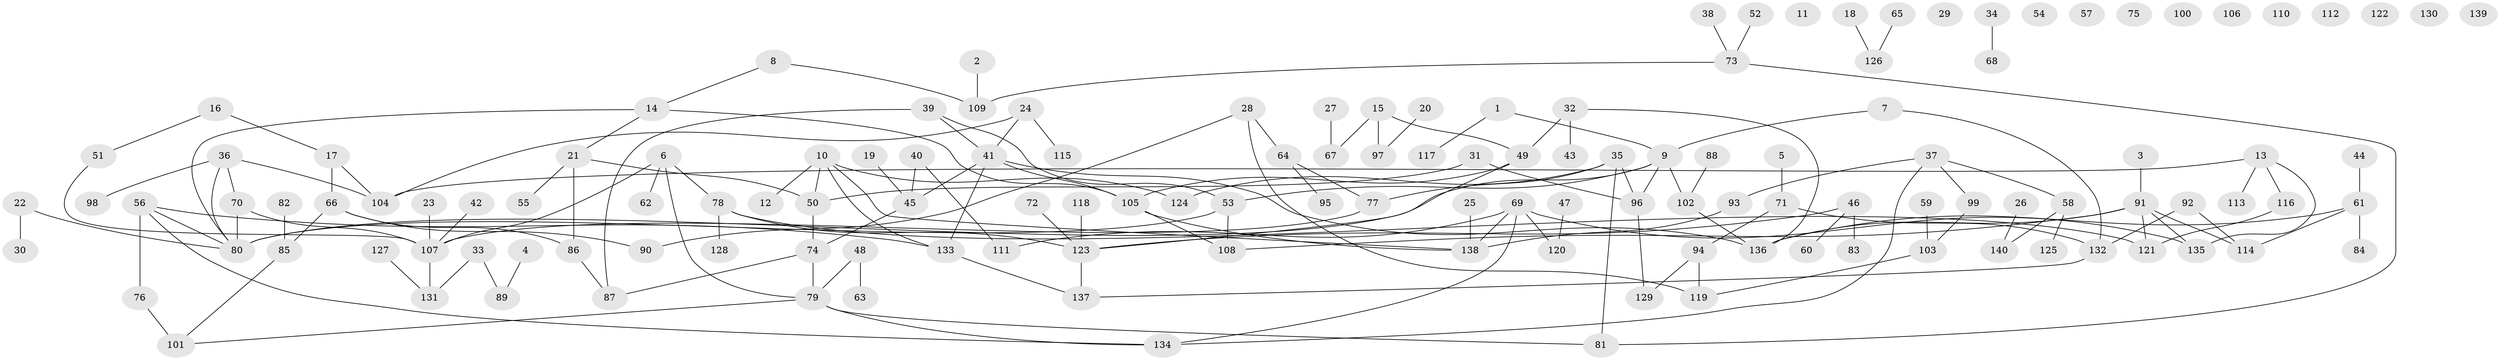 // Generated by graph-tools (version 1.1) at 2025/25/03/09/25 03:25:19]
// undirected, 140 vertices, 166 edges
graph export_dot {
graph [start="1"]
  node [color=gray90,style=filled];
  1;
  2;
  3;
  4;
  5;
  6;
  7;
  8;
  9;
  10;
  11;
  12;
  13;
  14;
  15;
  16;
  17;
  18;
  19;
  20;
  21;
  22;
  23;
  24;
  25;
  26;
  27;
  28;
  29;
  30;
  31;
  32;
  33;
  34;
  35;
  36;
  37;
  38;
  39;
  40;
  41;
  42;
  43;
  44;
  45;
  46;
  47;
  48;
  49;
  50;
  51;
  52;
  53;
  54;
  55;
  56;
  57;
  58;
  59;
  60;
  61;
  62;
  63;
  64;
  65;
  66;
  67;
  68;
  69;
  70;
  71;
  72;
  73;
  74;
  75;
  76;
  77;
  78;
  79;
  80;
  81;
  82;
  83;
  84;
  85;
  86;
  87;
  88;
  89;
  90;
  91;
  92;
  93;
  94;
  95;
  96;
  97;
  98;
  99;
  100;
  101;
  102;
  103;
  104;
  105;
  106;
  107;
  108;
  109;
  110;
  111;
  112;
  113;
  114;
  115;
  116;
  117;
  118;
  119;
  120;
  121;
  122;
  123;
  124;
  125;
  126;
  127;
  128;
  129;
  130;
  131;
  132;
  133;
  134;
  135;
  136;
  137;
  138;
  139;
  140;
  1 -- 9;
  1 -- 117;
  2 -- 109;
  3 -- 91;
  4 -- 89;
  5 -- 71;
  6 -- 62;
  6 -- 78;
  6 -- 79;
  6 -- 107;
  7 -- 9;
  7 -- 132;
  8 -- 14;
  8 -- 109;
  9 -- 53;
  9 -- 80;
  9 -- 96;
  9 -- 102;
  10 -- 12;
  10 -- 50;
  10 -- 124;
  10 -- 133;
  10 -- 138;
  13 -- 104;
  13 -- 113;
  13 -- 116;
  13 -- 135;
  14 -- 21;
  14 -- 80;
  14 -- 105;
  15 -- 49;
  15 -- 67;
  15 -- 97;
  16 -- 17;
  16 -- 51;
  17 -- 66;
  17 -- 104;
  18 -- 126;
  19 -- 45;
  20 -- 97;
  21 -- 50;
  21 -- 55;
  21 -- 86;
  22 -- 30;
  22 -- 80;
  23 -- 107;
  24 -- 41;
  24 -- 104;
  24 -- 115;
  25 -- 138;
  26 -- 140;
  27 -- 67;
  28 -- 64;
  28 -- 90;
  28 -- 119;
  31 -- 50;
  31 -- 96;
  32 -- 43;
  32 -- 49;
  32 -- 136;
  33 -- 89;
  33 -- 131;
  34 -- 68;
  35 -- 77;
  35 -- 81;
  35 -- 96;
  35 -- 124;
  36 -- 70;
  36 -- 80;
  36 -- 98;
  36 -- 104;
  37 -- 58;
  37 -- 93;
  37 -- 99;
  37 -- 134;
  38 -- 73;
  39 -- 41;
  39 -- 53;
  39 -- 87;
  40 -- 45;
  40 -- 111;
  41 -- 45;
  41 -- 105;
  41 -- 133;
  41 -- 136;
  42 -- 107;
  44 -- 61;
  45 -- 74;
  46 -- 60;
  46 -- 83;
  46 -- 123;
  47 -- 120;
  48 -- 63;
  48 -- 79;
  49 -- 105;
  49 -- 123;
  50 -- 74;
  51 -- 107;
  52 -- 73;
  53 -- 80;
  53 -- 108;
  56 -- 76;
  56 -- 80;
  56 -- 133;
  56 -- 134;
  58 -- 125;
  58 -- 140;
  59 -- 103;
  61 -- 84;
  61 -- 114;
  61 -- 136;
  64 -- 77;
  64 -- 95;
  65 -- 126;
  66 -- 85;
  66 -- 86;
  66 -- 90;
  69 -- 111;
  69 -- 120;
  69 -- 134;
  69 -- 135;
  69 -- 138;
  70 -- 80;
  70 -- 107;
  71 -- 94;
  71 -- 132;
  72 -- 123;
  73 -- 81;
  73 -- 109;
  74 -- 79;
  74 -- 87;
  76 -- 101;
  77 -- 107;
  78 -- 121;
  78 -- 123;
  78 -- 128;
  79 -- 81;
  79 -- 101;
  79 -- 134;
  82 -- 85;
  85 -- 101;
  86 -- 87;
  88 -- 102;
  91 -- 108;
  91 -- 114;
  91 -- 121;
  91 -- 135;
  91 -- 136;
  92 -- 114;
  92 -- 132;
  93 -- 138;
  94 -- 119;
  94 -- 129;
  96 -- 129;
  99 -- 103;
  102 -- 136;
  103 -- 119;
  105 -- 108;
  105 -- 138;
  107 -- 131;
  116 -- 121;
  118 -- 123;
  123 -- 137;
  127 -- 131;
  132 -- 137;
  133 -- 137;
}

